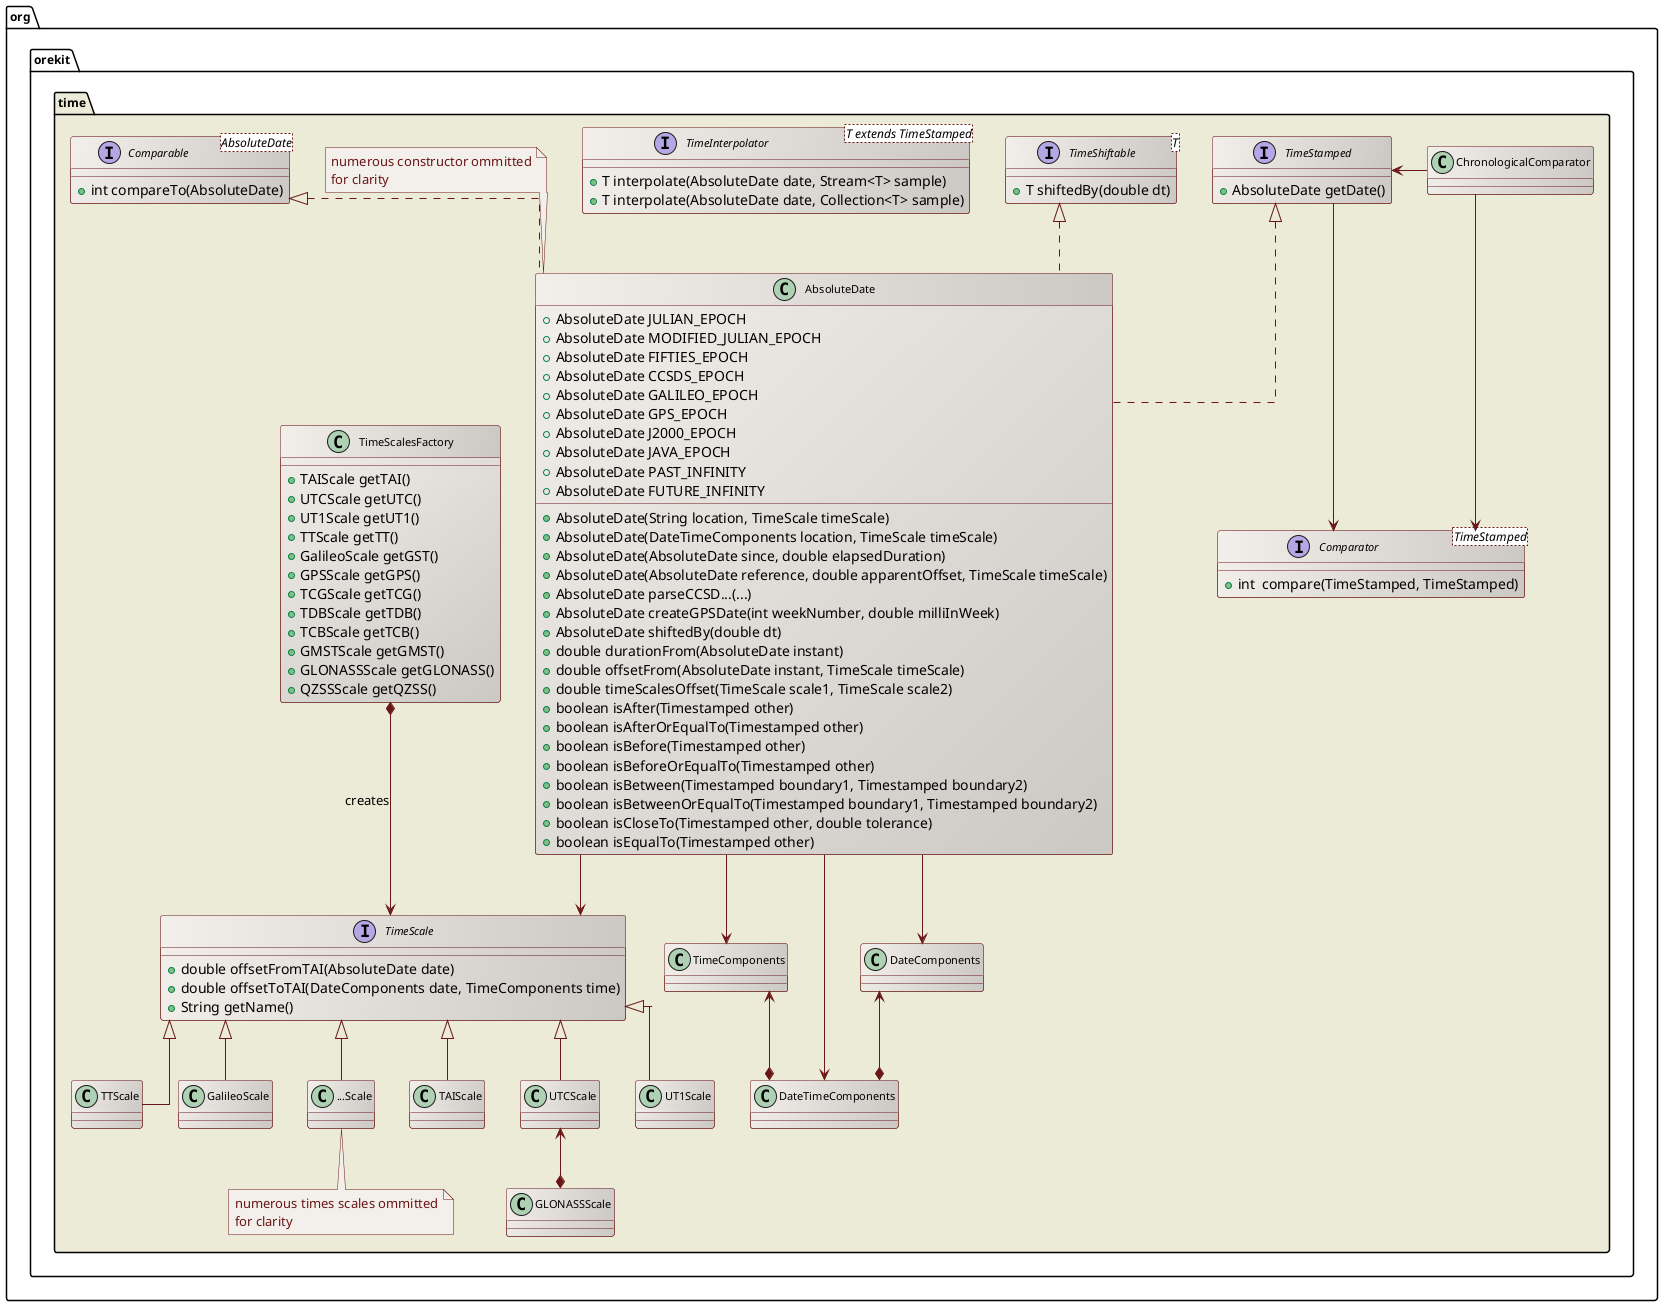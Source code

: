 ' Copyright 2002-2024 CS GROUP
' Licensed to CS GROUP (CS) under one or more
' contributor license agreements.  See the NOTICE file distributed with
' this work for additional information regarding copyright ownership.
' CS licenses this file to You under the Apache License, Version 2.0
' (the "License"); you may not use this file except in compliance with
' the License.  You may obtain a copy of the License at
'
'   http://www.apache.org/licenses/LICENSE-2.0
'
' Unless required by applicable law or agreed to in writing, software
' distributed under the License is distributed on an "AS IS" BASIS,
' WITHOUT WARRANTIES OR CONDITIONS OF ANY KIND, either express or implied.
' See the License for the specific language governing permissions and
' limitations under the License.
 
@startuml

  skinparam svek                  true
  skinparam ClassBackgroundColor  #F3EFEB/CCC9C5
  skinparam ClassArrowColor       #691616
  skinparam ClassBorderColor      #691616
  skinparam NoteBackgroundColor   #F3EFEB
  skinparam NoteBorderColor       #691616
  skinparam NoteFontColor         #691616
  skinparam ClassFontSize         11
  skinparam PackageFontSize       12
  skinparam linetype              ortho

  package org.orekit.time #ECEBD8 {

    interface TimeStamped {
      +AbsoluteDate getDate()
    }

    interface "TimeShiftable<T>" as TimeShiftable_T_ {
      +T shiftedBy(double dt)
    }

    interface "TimeInterpolator<T extends TimeStamped>" as TimeInterpolator_T_ {
      +T interpolate(AbsoluteDate date, Stream<T> sample)
      +T interpolate(AbsoluteDate date, Collection<T> sample)
    }

    class AbsoluteDate {
      +AbsoluteDate JULIAN_EPOCH
      +AbsoluteDate MODIFIED_JULIAN_EPOCH
      +AbsoluteDate FIFTIES_EPOCH
      +AbsoluteDate CCSDS_EPOCH
      +AbsoluteDate GALILEO_EPOCH
      +AbsoluteDate GPS_EPOCH
      +AbsoluteDate J2000_EPOCH
      +AbsoluteDate JAVA_EPOCH
      +AbsoluteDate PAST_INFINITY
      +AbsoluteDate FUTURE_INFINITY
      +AbsoluteDate(String location, TimeScale timeScale)
      +AbsoluteDate(DateTimeComponents location, TimeScale timeScale)
      +AbsoluteDate(AbsoluteDate since, double elapsedDuration)
      +AbsoluteDate(AbsoluteDate reference, double apparentOffset, TimeScale timeScale)
      +AbsoluteDate parseCCSD...(...)
      +AbsoluteDate createGPSDate(int weekNumber, double milliInWeek)
      +AbsoluteDate shiftedBy(double dt)
      +double durationFrom(AbsoluteDate instant)
      +double offsetFrom(AbsoluteDate instant, TimeScale timeScale)
      +double timeScalesOffset(TimeScale scale1, TimeScale scale2)
      +boolean isAfter(Timestamped other)
      +boolean isAfterOrEqualTo(Timestamped other)
      +boolean isBefore(Timestamped other)
      +boolean isBeforeOrEqualTo(Timestamped other)
      +boolean isBetween(Timestamped boundary1, Timestamped boundary2)
      +boolean isBetweenOrEqualTo(Timestamped boundary1, Timestamped boundary2)
      +boolean isCloseTo(Timestamped other, double tolerance)
      +boolean isEqualTo(Timestamped other)
    }
    note top
      numerous constructor ommitted
      for clarity
    end note

    interface "Comparable<AbsoluteDate>" as Comparable_AbsoluteDate_ {
      +int compareTo(AbsoluteDate)
    }

    interface "Comparator<TimeStamped>" as Comparator_TimeStamped_ {
      +int  compare(TimeStamped, TimeStamped)
    }

    class DateTimeComponents
    class DateComponents
    class TimeComponents

    interface TimeScale {
      +double offsetFromTAI(AbsoluteDate date)
      +double offsetToTAI(DateComponents date, TimeComponents time)
      +String getName()
    }

    class TimeScalesFactory {
      +TAIScale getTAI()
      +UTCScale getUTC()
      +UT1Scale getUT1()
      +TTScale getTT()
      +GalileoScale getGST()
      +GPSScale getGPS()
      +TCGScale getTCG()
      +TDBScale getTDB()
      +TCBScale getTCB()
      +GMSTScale getGMST()
      +GLONASSScale getGLONASS()
      +QZSSScale getQZSS()
    }

    class TAIScale
    class UTCScale
    class UT1Scale
    class TTScale
    class GalileoScale
    class "...Scale" as DummyScale
    note bottom
      numerous times scales ommitted
      for clarity
    end note

    TimeStamped               <|.. AbsoluteDate
    TimeShiftable_T_          <|.. AbsoluteDate
    TimeScalesFactory         *-down-> TimeScale : creates
    Comparable_AbsoluteDate_  <|..     AbsoluteDate
    Comparator_TimeStamped_   <-up-    ChronologicalComparator
    ChronologicalComparator   -right-> TimeStamped
    Comparator_TimeStamped_   <-up-    TimeStamped

    DateComponents            <--*     DateTimeComponents
    TimeComponents            <--*     DateTimeComponents
    AbsoluteDate              -down->  DateTimeComponents
    AbsoluteDate              -down->  DateComponents
    AbsoluteDate              -down->  TimeComponents
    AbsoluteDate              -down->  TimeScale

    TimeScale  <|-- TTScale
    TimeScale  <|-- GalileoScale
    TimeScale  <|-- TAIScale
    TimeScale  <|-- UTCScale
    TimeScale  <|-- UT1Scale
    TimeScale  <|-- DummyScale

    UTCScale <--* GLONASSScale

  }
@enduml
